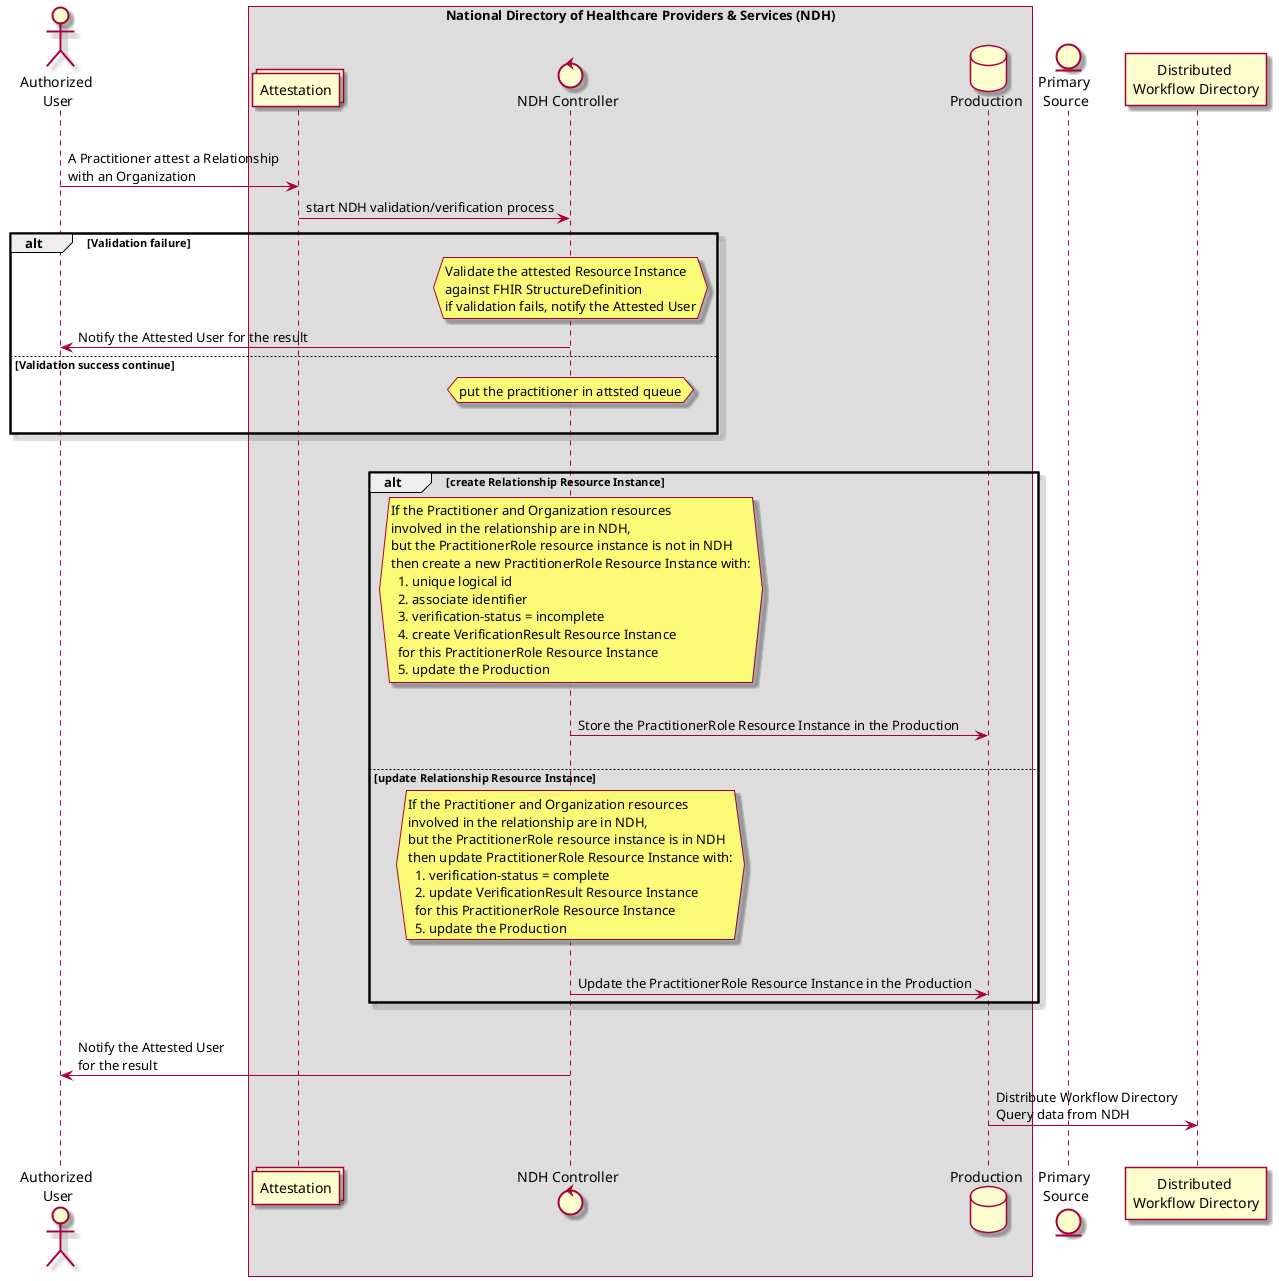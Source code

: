 @startuml

skin rose 
actor "Authorized \nUser" as AU
box National Directory of Healthcare Providers & Services (NDH)
    collections "Attestation" as AQ
    control "NDH Controller" as NC
    database "Production" as P
end box
entity "Primary \nSource" as PS
participant "Distributed \nWorkflow Directory" as DWD
|||
AU -> AQ : A Practitioner attest a Relationship \nwith an Organization
AQ -> NC : start NDH validation/verification process

alt Validation failure
hnote over NC
  Validate the attested Resource Instance
  against FHIR StructureDefinition
  if validation fails, notify the Attested User
end note
NC -> AU : Notify the Attested User for the result
else Validation success continue
hnote over NC 
    put the practitioner in attsted queue
end note
|||

end

|||
alt create Relationship Resource Instance
hnote over of NC
    If the Practitioner and Organization resources 
    involved in the relationship are in NDH, 
    but the PractitionerRole resource instance is not in NDH
    then create a new PractitionerRole Resource Instance with:
      1. unique logical id
      2. associate identifier
      3. verification-status = incomplete
      4. create VerificationResult Resource Instance 
      for this PractitionerRole Resource Instance
      5. update the Production
end note
|||
NC -> P : Store the PractitionerRole Resource Instance in the Production
|||
else update Relationship Resource Instance
hnote over of NC
    If the Practitioner and Organization resources 
    involved in the relationship are in NDH, 
    but the PractitionerRole resource instance is in NDH
    then update PractitionerRole Resource Instance with:
      1. verification-status = complete
      2. update VerificationResult Resource Instance 
      for this PractitionerRole Resource Instance
      5. update the Production
end note
|||
NC -> P : Update the PractitionerRole Resource Instance in the Production
end
|||

NC -> AU : Notify the Attested User \nfor the result

P -> DWD : Distribute Workflow Directory \nQuery data from NDH
|||

@enduml
